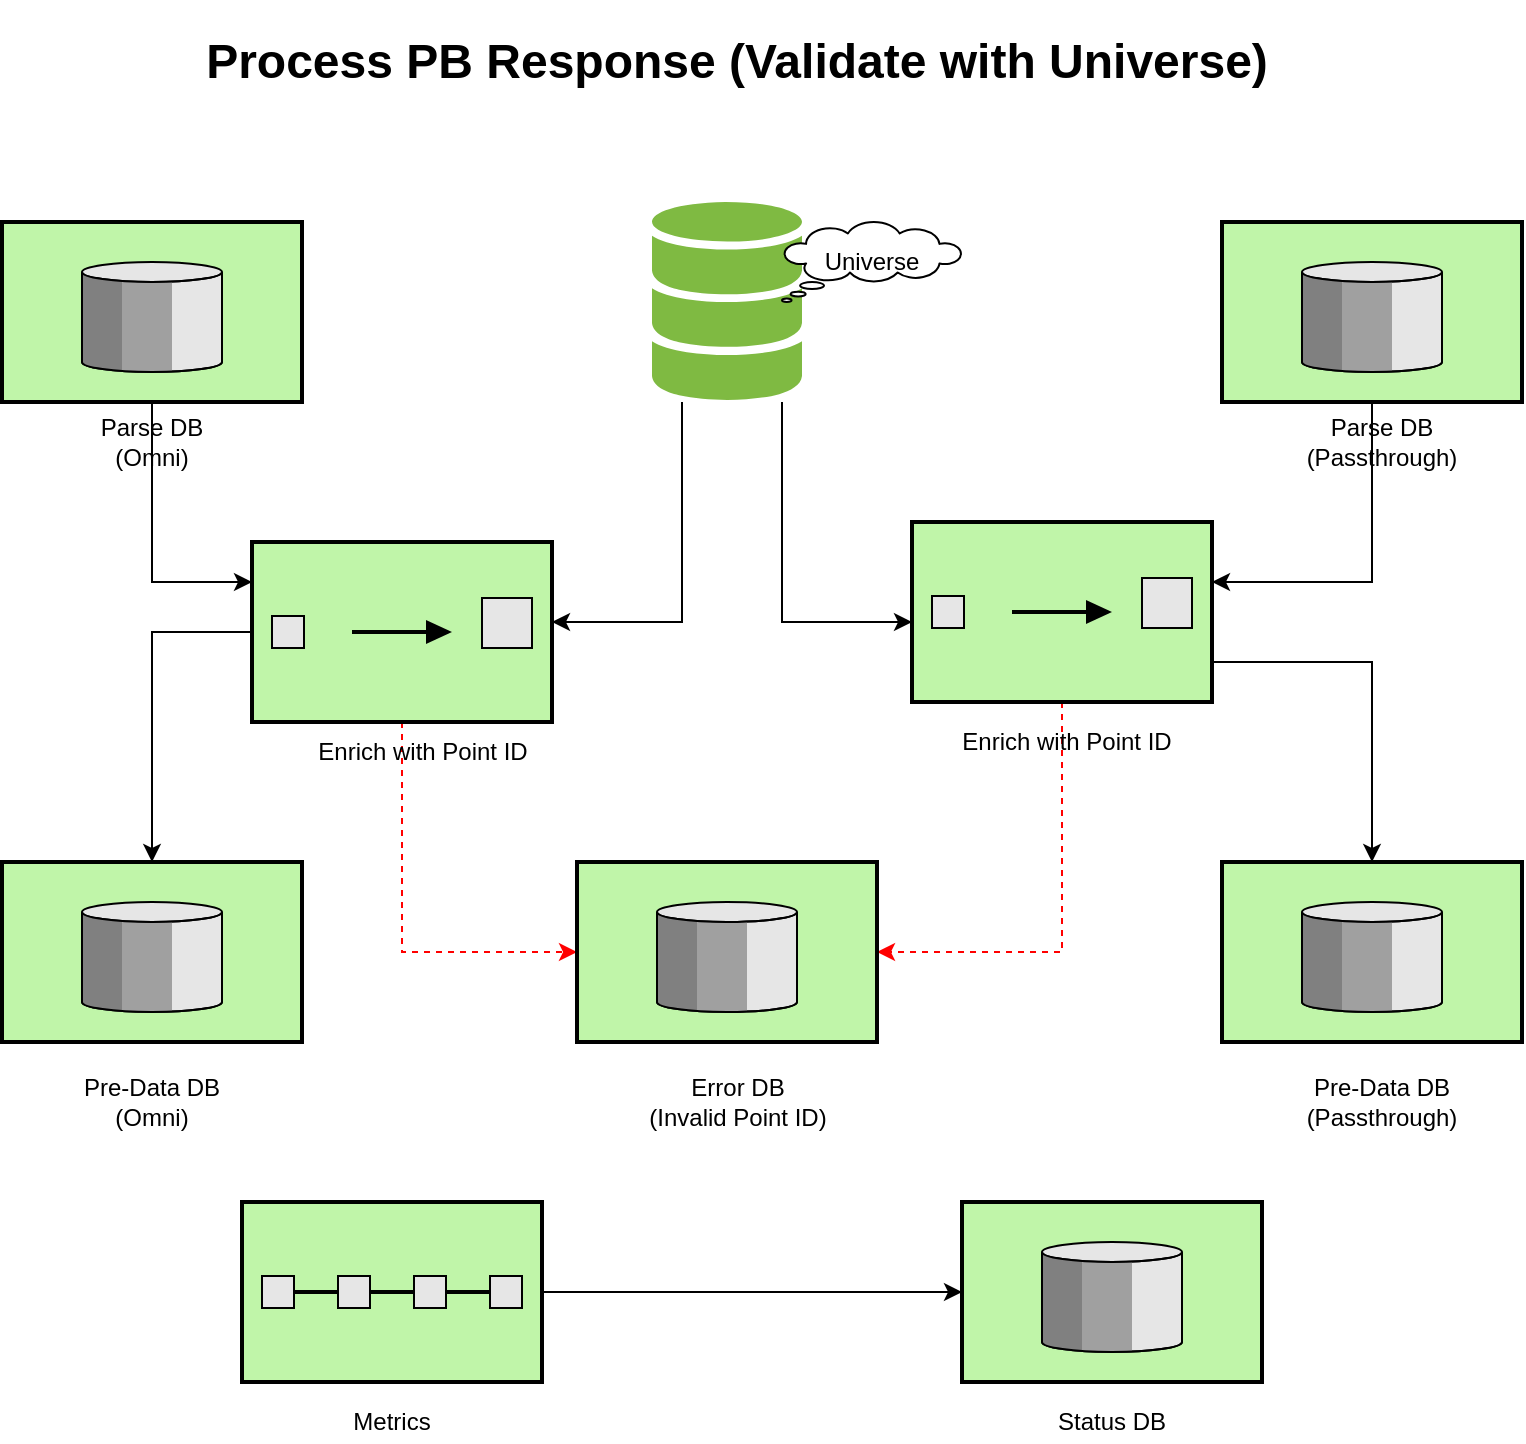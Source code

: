 <mxfile version="14.8.6" type="github">
  <diagram id="pIRpALu3X4-BsKBxWYUz" name="Page-1">
    <mxGraphModel dx="1328" dy="710" grid="1" gridSize="10" guides="1" tooltips="1" connect="1" arrows="1" fold="1" page="1" pageScale="1" pageWidth="1100" pageHeight="850" math="0" shadow="0">
      <root>
        <mxCell id="0" />
        <mxCell id="1" parent="0" />
        <mxCell id="_ervjC3GWcdWoxRIWC9f-11" style="edgeStyle=orthogonalEdgeStyle;rounded=0;orthogonalLoop=1;jettySize=auto;html=1;" parent="1" source="AVrMXiXkNaU7DZrsUjue-19" target="_ervjC3GWcdWoxRIWC9f-1" edge="1">
          <mxGeometry relative="1" as="geometry">
            <Array as="points">
              <mxPoint x="275" y="370" />
            </Array>
          </mxGeometry>
        </mxCell>
        <mxCell id="AVrMXiXkNaU7DZrsUjue-19" value="" style="strokeWidth=2;outlineConnect=0;dashed=0;align=center;fontSize=8;verticalLabelPosition=bottom;verticalAlign=top;shape=mxgraph.eip.message_store;fillColor=#c0f5a9" parent="1" vertex="1">
          <mxGeometry x="200" y="190" width="150" height="90" as="geometry" />
        </mxCell>
        <mxCell id="_ervjC3GWcdWoxRIWC9f-12" style="edgeStyle=orthogonalEdgeStyle;rounded=0;orthogonalLoop=1;jettySize=auto;html=1;" parent="1" source="AVrMXiXkNaU7DZrsUjue-20" target="_ervjC3GWcdWoxRIWC9f-2" edge="1">
          <mxGeometry relative="1" as="geometry">
            <Array as="points">
              <mxPoint x="885" y="370" />
            </Array>
          </mxGeometry>
        </mxCell>
        <mxCell id="AVrMXiXkNaU7DZrsUjue-20" value="" style="strokeWidth=2;outlineConnect=0;dashed=0;align=center;fontSize=8;verticalLabelPosition=bottom;verticalAlign=top;shape=mxgraph.eip.message_store;fillColor=#c0f5a9" parent="1" vertex="1">
          <mxGeometry x="810" y="190" width="150" height="90" as="geometry" />
        </mxCell>
        <mxCell id="AVrMXiXkNaU7DZrsUjue-22" value="Parse DB&lt;br&gt;(Omni)" style="text;html=1;strokeColor=none;fillColor=none;align=center;verticalAlign=middle;whiteSpace=wrap;rounded=0;" parent="1" vertex="1">
          <mxGeometry x="230" y="290" width="90" height="20" as="geometry" />
        </mxCell>
        <mxCell id="AVrMXiXkNaU7DZrsUjue-23" value="Parse DB&lt;br&gt;(Passthrough)" style="text;html=1;strokeColor=none;fillColor=none;align=center;verticalAlign=middle;whiteSpace=wrap;rounded=0;" parent="1" vertex="1">
          <mxGeometry x="840" y="290" width="100" height="20" as="geometry" />
        </mxCell>
        <mxCell id="AVrMXiXkNaU7DZrsUjue-24" value="&lt;h1&gt;Process PB Response (Validate with Universe)&lt;/h1&gt;" style="text;html=1;strokeColor=none;fillColor=none;align=center;verticalAlign=middle;whiteSpace=wrap;rounded=0;" parent="1" vertex="1">
          <mxGeometry x="270" y="100" width="595" height="20" as="geometry" />
        </mxCell>
        <mxCell id="AVrMXiXkNaU7DZrsUjue-25" value="" style="strokeWidth=2;outlineConnect=0;dashed=0;align=center;fontSize=8;verticalLabelPosition=bottom;verticalAlign=top;shape=mxgraph.eip.message_store;fillColor=#c0f5a9" parent="1" vertex="1">
          <mxGeometry x="200" y="510" width="150" height="90" as="geometry" />
        </mxCell>
        <mxCell id="_ervjC3GWcdWoxRIWC9f-28" style="edgeStyle=orthogonalEdgeStyle;rounded=0;orthogonalLoop=1;jettySize=auto;html=1;" parent="1" source="_ervjC3GWcdWoxRIWC9f-1" target="AVrMXiXkNaU7DZrsUjue-25" edge="1">
          <mxGeometry relative="1" as="geometry">
            <Array as="points">
              <mxPoint x="275" y="395" />
            </Array>
          </mxGeometry>
        </mxCell>
        <mxCell id="_ervjC3GWcdWoxRIWC9f-36" style="edgeStyle=orthogonalEdgeStyle;rounded=0;orthogonalLoop=1;jettySize=auto;html=1;dashed=1;strokeColor=#FF0000;" parent="1" source="_ervjC3GWcdWoxRIWC9f-1" target="_ervjC3GWcdWoxRIWC9f-10" edge="1">
          <mxGeometry relative="1" as="geometry">
            <Array as="points">
              <mxPoint x="400" y="555" />
            </Array>
          </mxGeometry>
        </mxCell>
        <mxCell id="_ervjC3GWcdWoxRIWC9f-1" value="" style="strokeWidth=2;outlineConnect=0;dashed=0;align=center;fontSize=8;fillColor=#c0f5a9;verticalLabelPosition=bottom;verticalAlign=top;shape=mxgraph.eip.content_enricher;" parent="1" vertex="1">
          <mxGeometry x="325" y="350" width="150" height="90" as="geometry" />
        </mxCell>
        <mxCell id="_ervjC3GWcdWoxRIWC9f-25" style="edgeStyle=orthogonalEdgeStyle;rounded=0;orthogonalLoop=1;jettySize=auto;html=1;" parent="1" source="_ervjC3GWcdWoxRIWC9f-2" target="_ervjC3GWcdWoxRIWC9f-9" edge="1">
          <mxGeometry relative="1" as="geometry">
            <Array as="points">
              <mxPoint x="885" y="410" />
            </Array>
          </mxGeometry>
        </mxCell>
        <mxCell id="_ervjC3GWcdWoxRIWC9f-35" style="edgeStyle=orthogonalEdgeStyle;rounded=0;orthogonalLoop=1;jettySize=auto;html=1;dashed=1;strokeColor=#FF0000;" parent="1" source="_ervjC3GWcdWoxRIWC9f-2" target="_ervjC3GWcdWoxRIWC9f-10" edge="1">
          <mxGeometry relative="1" as="geometry">
            <Array as="points">
              <mxPoint x="730" y="555" />
            </Array>
          </mxGeometry>
        </mxCell>
        <mxCell id="_ervjC3GWcdWoxRIWC9f-2" value="" style="strokeWidth=2;outlineConnect=0;dashed=0;align=center;fontSize=8;fillColor=#c0f5a9;verticalLabelPosition=bottom;verticalAlign=top;shape=mxgraph.eip.content_enricher;" parent="1" vertex="1">
          <mxGeometry x="655" y="340" width="150" height="90" as="geometry" />
        </mxCell>
        <mxCell id="_ervjC3GWcdWoxRIWC9f-13" style="edgeStyle=orthogonalEdgeStyle;rounded=0;orthogonalLoop=1;jettySize=auto;html=1;" parent="1" source="_ervjC3GWcdWoxRIWC9f-6" target="_ervjC3GWcdWoxRIWC9f-1" edge="1">
          <mxGeometry relative="1" as="geometry">
            <Array as="points">
              <mxPoint x="540" y="390" />
            </Array>
          </mxGeometry>
        </mxCell>
        <mxCell id="_ervjC3GWcdWoxRIWC9f-15" style="edgeStyle=orthogonalEdgeStyle;rounded=0;orthogonalLoop=1;jettySize=auto;html=1;" parent="1" source="_ervjC3GWcdWoxRIWC9f-6" target="_ervjC3GWcdWoxRIWC9f-2" edge="1">
          <mxGeometry relative="1" as="geometry">
            <Array as="points">
              <mxPoint x="590" y="390" />
            </Array>
          </mxGeometry>
        </mxCell>
        <mxCell id="_ervjC3GWcdWoxRIWC9f-9" value="" style="strokeWidth=2;outlineConnect=0;dashed=0;align=center;fontSize=8;verticalLabelPosition=bottom;verticalAlign=top;shape=mxgraph.eip.message_store;fillColor=#c0f5a9" parent="1" vertex="1">
          <mxGeometry x="810" y="510" width="150" height="90" as="geometry" />
        </mxCell>
        <mxCell id="_ervjC3GWcdWoxRIWC9f-6" value="" style="shadow=0;dashed=0;html=1;strokeColor=none;labelPosition=center;verticalLabelPosition=bottom;verticalAlign=top;outlineConnect=0;align=center;shape=mxgraph.office.databases.database_mini_3;fillColor=#7FBA42;" parent="1" vertex="1">
          <mxGeometry x="525" y="180" width="75" height="100" as="geometry" />
        </mxCell>
        <mxCell id="_ervjC3GWcdWoxRIWC9f-17" value="Universe" style="whiteSpace=wrap;html=1;shape=mxgraph.basic.cloud_callout" parent="1" vertex="1">
          <mxGeometry x="590" y="190" width="90" height="40" as="geometry" />
        </mxCell>
        <mxCell id="_ervjC3GWcdWoxRIWC9f-10" value="" style="strokeWidth=2;outlineConnect=0;dashed=0;align=center;fontSize=8;verticalLabelPosition=bottom;verticalAlign=top;shape=mxgraph.eip.message_store;fillColor=#c0f5a9" parent="1" vertex="1">
          <mxGeometry x="487.5" y="510" width="150" height="90" as="geometry" />
        </mxCell>
        <mxCell id="_ervjC3GWcdWoxRIWC9f-19" value="Error DB&lt;br&gt;(Invalid Point ID)" style="text;html=1;strokeColor=none;fillColor=none;align=center;verticalAlign=middle;whiteSpace=wrap;rounded=0;" parent="1" vertex="1">
          <mxGeometry x="497.5" y="620" width="140" height="20" as="geometry" />
        </mxCell>
        <mxCell id="_ervjC3GWcdWoxRIWC9f-20" value="Enrich with Point ID" style="text;html=1;strokeColor=none;fillColor=none;align=center;verticalAlign=middle;whiteSpace=wrap;rounded=0;" parent="1" vertex="1">
          <mxGeometry x="332.5" y="445" width="155" height="20" as="geometry" />
        </mxCell>
        <mxCell id="_ervjC3GWcdWoxRIWC9f-21" value="Enrich with Point ID" style="text;html=1;strokeColor=none;fillColor=none;align=center;verticalAlign=middle;whiteSpace=wrap;rounded=0;" parent="1" vertex="1">
          <mxGeometry x="655" y="440" width="155" height="20" as="geometry" />
        </mxCell>
        <mxCell id="_ervjC3GWcdWoxRIWC9f-29" value="Pre-Data DB&lt;br&gt;(Omni)" style="text;html=1;strokeColor=none;fillColor=none;align=center;verticalAlign=middle;whiteSpace=wrap;rounded=0;" parent="1" vertex="1">
          <mxGeometry x="230" y="620" width="90" height="20" as="geometry" />
        </mxCell>
        <mxCell id="_ervjC3GWcdWoxRIWC9f-30" value="Pre-Data DB&lt;br&gt;(Passthrough)" style="text;html=1;strokeColor=none;fillColor=none;align=center;verticalAlign=middle;whiteSpace=wrap;rounded=0;" parent="1" vertex="1">
          <mxGeometry x="840" y="620" width="100" height="20" as="geometry" />
        </mxCell>
        <mxCell id="e2qt1UtbH4zja7K99yF6-5" style="edgeStyle=orthogonalEdgeStyle;rounded=0;orthogonalLoop=1;jettySize=auto;html=1;" edge="1" parent="1" source="e2qt1UtbH4zja7K99yF6-2" target="e2qt1UtbH4zja7K99yF6-4">
          <mxGeometry relative="1" as="geometry" />
        </mxCell>
        <mxCell id="e2qt1UtbH4zja7K99yF6-2" value="" style="strokeWidth=2;outlineConnect=0;dashed=0;align=center;fontSize=8;fillColor=#c0f5a9;verticalLabelPosition=bottom;verticalAlign=top;shape=mxgraph.eip.routing_slip;" vertex="1" parent="1">
          <mxGeometry x="320" y="680" width="150" height="90" as="geometry" />
        </mxCell>
        <mxCell id="e2qt1UtbH4zja7K99yF6-4" value="" style="strokeWidth=2;outlineConnect=0;dashed=0;align=center;fontSize=8;verticalLabelPosition=bottom;verticalAlign=top;shape=mxgraph.eip.message_store;fillColor=#c0f5a9" vertex="1" parent="1">
          <mxGeometry x="680" y="680" width="150" height="90" as="geometry" />
        </mxCell>
        <mxCell id="e2qt1UtbH4zja7K99yF6-6" value="Status DB" style="text;html=1;strokeColor=none;fillColor=none;align=center;verticalAlign=middle;whiteSpace=wrap;rounded=0;" vertex="1" parent="1">
          <mxGeometry x="705" y="780" width="100" height="20" as="geometry" />
        </mxCell>
        <mxCell id="e2qt1UtbH4zja7K99yF6-7" value="Metrics" style="text;html=1;strokeColor=none;fillColor=none;align=center;verticalAlign=middle;whiteSpace=wrap;rounded=0;" vertex="1" parent="1">
          <mxGeometry x="345" y="780" width="100" height="20" as="geometry" />
        </mxCell>
      </root>
    </mxGraphModel>
  </diagram>
</mxfile>
